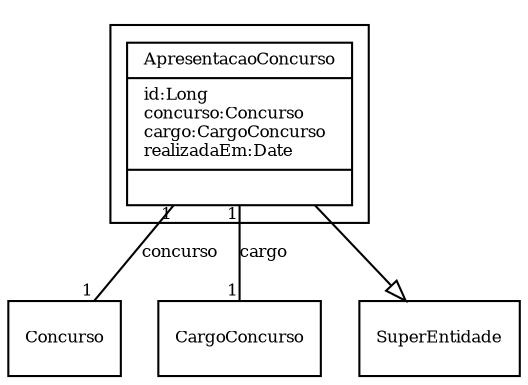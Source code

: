 digraph G{
fontname = "Times-Roman"
fontsize = 8

node [
        fontname = "Times-Roman"
        fontsize = 8
        shape = "record"
]

edge [
        fontname = "Times-Roman"
        fontsize = 8
]

subgraph clusterAPRESENTACAO
{
ApresentacaoConcurso [label = "{ApresentacaoConcurso|id:Long\lconcurso:Concurso\lcargo:CargoConcurso\lrealizadaEm:Date\l|\l}"]
}
edge [arrowhead = "none" headlabel = "1" taillabel = "1"] ApresentacaoConcurso -> Concurso [label = "concurso"]
edge [arrowhead = "none" headlabel = "1" taillabel = "1"] ApresentacaoConcurso -> CargoConcurso [label = "cargo"]
edge [ arrowhead = "empty" headlabel = "" taillabel = ""] ApresentacaoConcurso -> SuperEntidade
}
